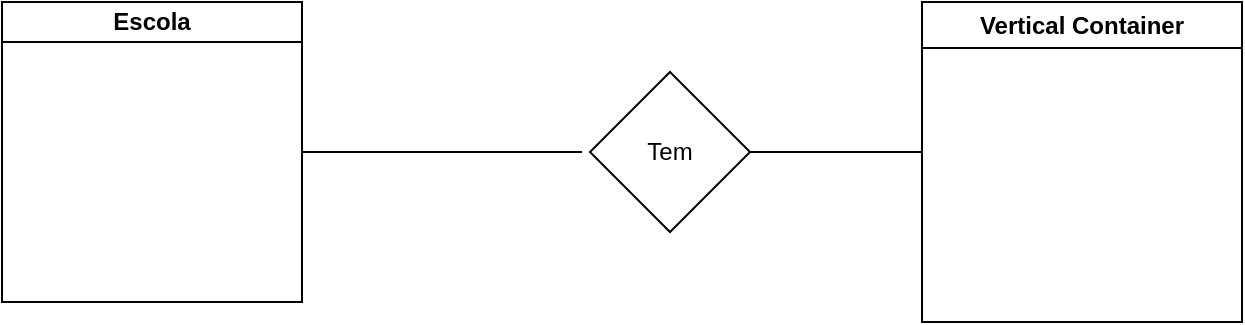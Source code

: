 <mxfile version="21.6.9" type="github">
  <diagram name="Página-1" id="nM-dV4_6BtqKRNq7hEql">
    <mxGraphModel dx="1434" dy="722" grid="1" gridSize="10" guides="1" tooltips="1" connect="1" arrows="1" fold="1" page="1" pageScale="1" pageWidth="827" pageHeight="1169" math="0" shadow="0">
      <root>
        <mxCell id="0" />
        <mxCell id="1" parent="0" />
        <mxCell id="VOrv8K08xPAhX5FMkm7r-1" value="Escola" style="swimlane;whiteSpace=wrap;html=1;startSize=20;" vertex="1" parent="1">
          <mxGeometry x="80" y="80" width="150" height="150" as="geometry" />
        </mxCell>
        <mxCell id="VOrv8K08xPAhX5FMkm7r-2" value="" style="endArrow=none;html=1;rounded=0;exitX=1;exitY=0.5;exitDx=0;exitDy=0;" edge="1" parent="1" source="VOrv8K08xPAhX5FMkm7r-1">
          <mxGeometry width="50" height="50" relative="1" as="geometry">
            <mxPoint x="390" y="400" as="sourcePoint" />
            <mxPoint x="370" y="155" as="targetPoint" />
            <Array as="points" />
          </mxGeometry>
        </mxCell>
        <mxCell id="VOrv8K08xPAhX5FMkm7r-3" value="Vertical Container" style="swimlane;whiteSpace=wrap;html=1;" vertex="1" parent="1">
          <mxGeometry x="540" y="80" width="160" height="160" as="geometry" />
        </mxCell>
        <mxCell id="VOrv8K08xPAhX5FMkm7r-4" value="Tem" style="rhombus;whiteSpace=wrap;html=1;" vertex="1" parent="1">
          <mxGeometry x="374" y="115" width="80" height="80" as="geometry" />
        </mxCell>
        <mxCell id="VOrv8K08xPAhX5FMkm7r-5" value="" style="endArrow=none;html=1;rounded=0;exitX=1;exitY=0.5;exitDx=0;exitDy=0;" edge="1" parent="1" source="VOrv8K08xPAhX5FMkm7r-4">
          <mxGeometry width="50" height="50" relative="1" as="geometry">
            <mxPoint x="390" y="400" as="sourcePoint" />
            <mxPoint x="540" y="155" as="targetPoint" />
            <Array as="points" />
          </mxGeometry>
        </mxCell>
      </root>
    </mxGraphModel>
  </diagram>
</mxfile>
